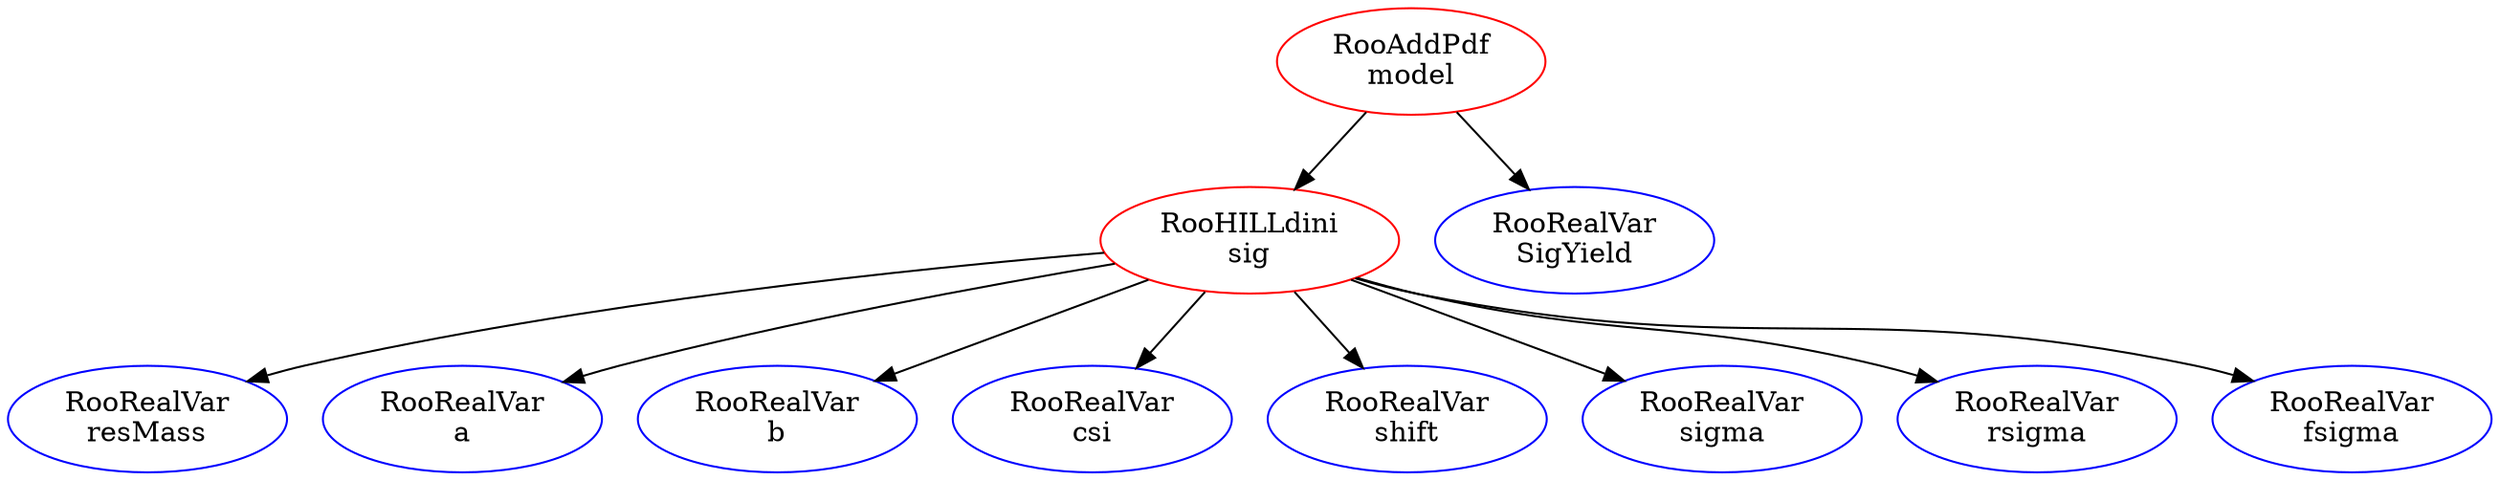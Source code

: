digraph model{
"model" [ color=red, label="RooAddPdf
model"];
"sig" [ color=red, label="RooHILLdini
sig"];
"resMass" [ color=blue, label="RooRealVar
resMass"];
"a" [ color=blue, label="RooRealVar
a"];
"b" [ color=blue, label="RooRealVar
b"];
"csi" [ color=blue, label="RooRealVar
csi"];
"shift" [ color=blue, label="RooRealVar
shift"];
"sigma" [ color=blue, label="RooRealVar
sigma"];
"rsigma" [ color=blue, label="RooRealVar
rsigma"];
"fsigma" [ color=blue, label="RooRealVar
fsigma"];
"SigYield" [ color=blue, label="RooRealVar
SigYield"];
"model" -> "SigYield";
"model" -> "sig";
"sig" -> "fsigma";
"sig" -> "rsigma";
"sig" -> "sigma";
"sig" -> "shift";
"sig" -> "csi";
"sig" -> "b";
"sig" -> "a";
"sig" -> "resMass";
}
